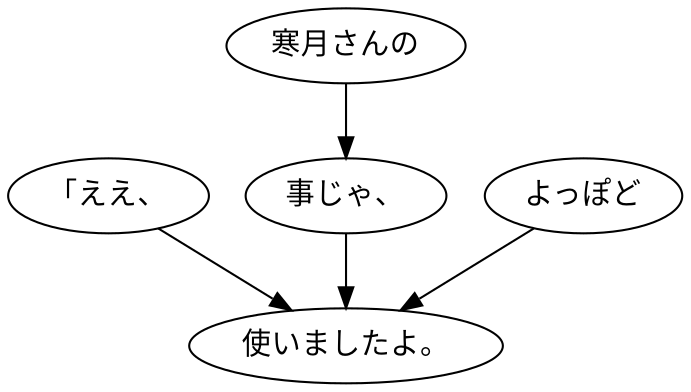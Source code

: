 digraph graph1650 {
	node0 [label="「ええ、"];
	node1 [label="寒月さんの"];
	node2 [label="事じゃ、"];
	node3 [label="よっぽど"];
	node4 [label="使いましたよ。"];
	node0 -> node4;
	node1 -> node2;
	node2 -> node4;
	node3 -> node4;
}
